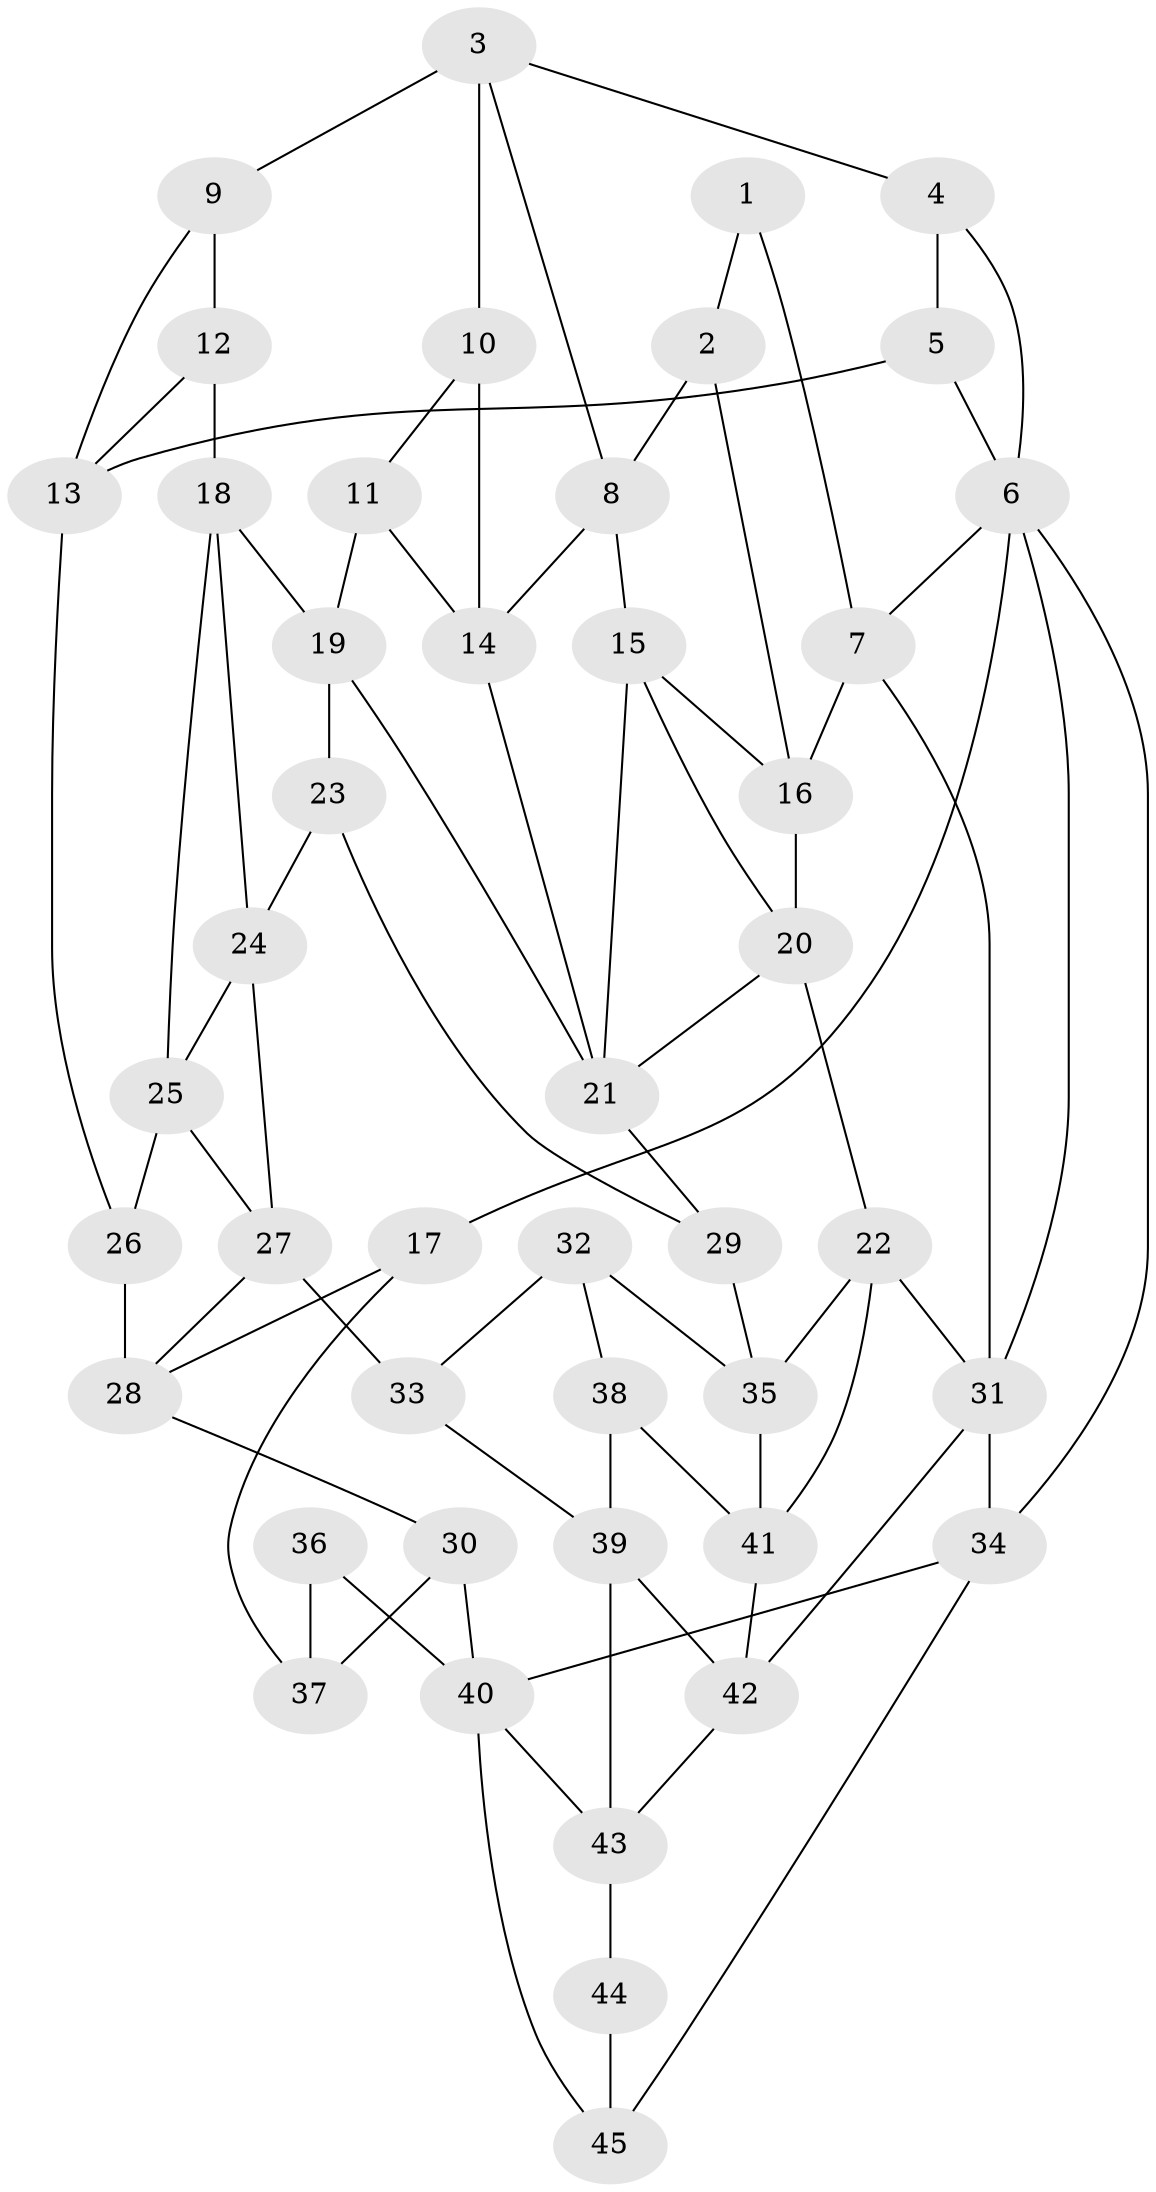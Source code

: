 // original degree distribution, {3: 0.026785714285714284, 4: 0.23214285714285715, 5: 0.5089285714285714, 6: 0.23214285714285715}
// Generated by graph-tools (version 1.1) at 2025/38/03/04/25 23:38:23]
// undirected, 45 vertices, 81 edges
graph export_dot {
  node [color=gray90,style=filled];
  1;
  2;
  3;
  4;
  5;
  6;
  7;
  8;
  9;
  10;
  11;
  12;
  13;
  14;
  15;
  16;
  17;
  18;
  19;
  20;
  21;
  22;
  23;
  24;
  25;
  26;
  27;
  28;
  29;
  30;
  31;
  32;
  33;
  34;
  35;
  36;
  37;
  38;
  39;
  40;
  41;
  42;
  43;
  44;
  45;
  1 -- 2 [weight=1.0];
  1 -- 7 [weight=1.0];
  2 -- 8 [weight=1.0];
  2 -- 16 [weight=1.0];
  3 -- 4 [weight=1.0];
  3 -- 8 [weight=1.0];
  3 -- 9 [weight=1.0];
  3 -- 10 [weight=2.0];
  4 -- 5 [weight=1.0];
  4 -- 6 [weight=1.0];
  5 -- 6 [weight=1.0];
  5 -- 13 [weight=1.0];
  6 -- 7 [weight=1.0];
  6 -- 17 [weight=1.0];
  6 -- 31 [weight=1.0];
  6 -- 34 [weight=1.0];
  7 -- 16 [weight=1.0];
  7 -- 31 [weight=1.0];
  8 -- 14 [weight=1.0];
  8 -- 15 [weight=1.0];
  9 -- 12 [weight=1.0];
  9 -- 13 [weight=1.0];
  10 -- 11 [weight=1.0];
  10 -- 14 [weight=1.0];
  11 -- 14 [weight=1.0];
  11 -- 19 [weight=1.0];
  12 -- 13 [weight=1.0];
  12 -- 18 [weight=2.0];
  13 -- 26 [weight=1.0];
  14 -- 21 [weight=1.0];
  15 -- 16 [weight=1.0];
  15 -- 20 [weight=1.0];
  15 -- 21 [weight=1.0];
  16 -- 20 [weight=1.0];
  17 -- 28 [weight=1.0];
  17 -- 37 [weight=1.0];
  18 -- 19 [weight=1.0];
  18 -- 24 [weight=1.0];
  18 -- 25 [weight=1.0];
  19 -- 21 [weight=1.0];
  19 -- 23 [weight=1.0];
  20 -- 21 [weight=1.0];
  20 -- 22 [weight=1.0];
  21 -- 29 [weight=1.0];
  22 -- 31 [weight=1.0];
  22 -- 35 [weight=1.0];
  22 -- 41 [weight=1.0];
  23 -- 24 [weight=2.0];
  23 -- 29 [weight=1.0];
  24 -- 25 [weight=1.0];
  24 -- 27 [weight=1.0];
  25 -- 26 [weight=1.0];
  25 -- 27 [weight=1.0];
  26 -- 28 [weight=2.0];
  27 -- 28 [weight=1.0];
  27 -- 33 [weight=2.0];
  28 -- 30 [weight=2.0];
  29 -- 35 [weight=1.0];
  30 -- 37 [weight=1.0];
  30 -- 40 [weight=1.0];
  31 -- 34 [weight=1.0];
  31 -- 42 [weight=1.0];
  32 -- 33 [weight=1.0];
  32 -- 35 [weight=1.0];
  32 -- 38 [weight=1.0];
  33 -- 39 [weight=1.0];
  34 -- 40 [weight=1.0];
  34 -- 45 [weight=1.0];
  35 -- 41 [weight=1.0];
  36 -- 37 [weight=2.0];
  36 -- 40 [weight=2.0];
  38 -- 39 [weight=2.0];
  38 -- 41 [weight=1.0];
  39 -- 42 [weight=1.0];
  39 -- 43 [weight=2.0];
  40 -- 43 [weight=1.0];
  40 -- 45 [weight=1.0];
  41 -- 42 [weight=1.0];
  42 -- 43 [weight=1.0];
  43 -- 44 [weight=2.0];
  44 -- 45 [weight=2.0];
}

